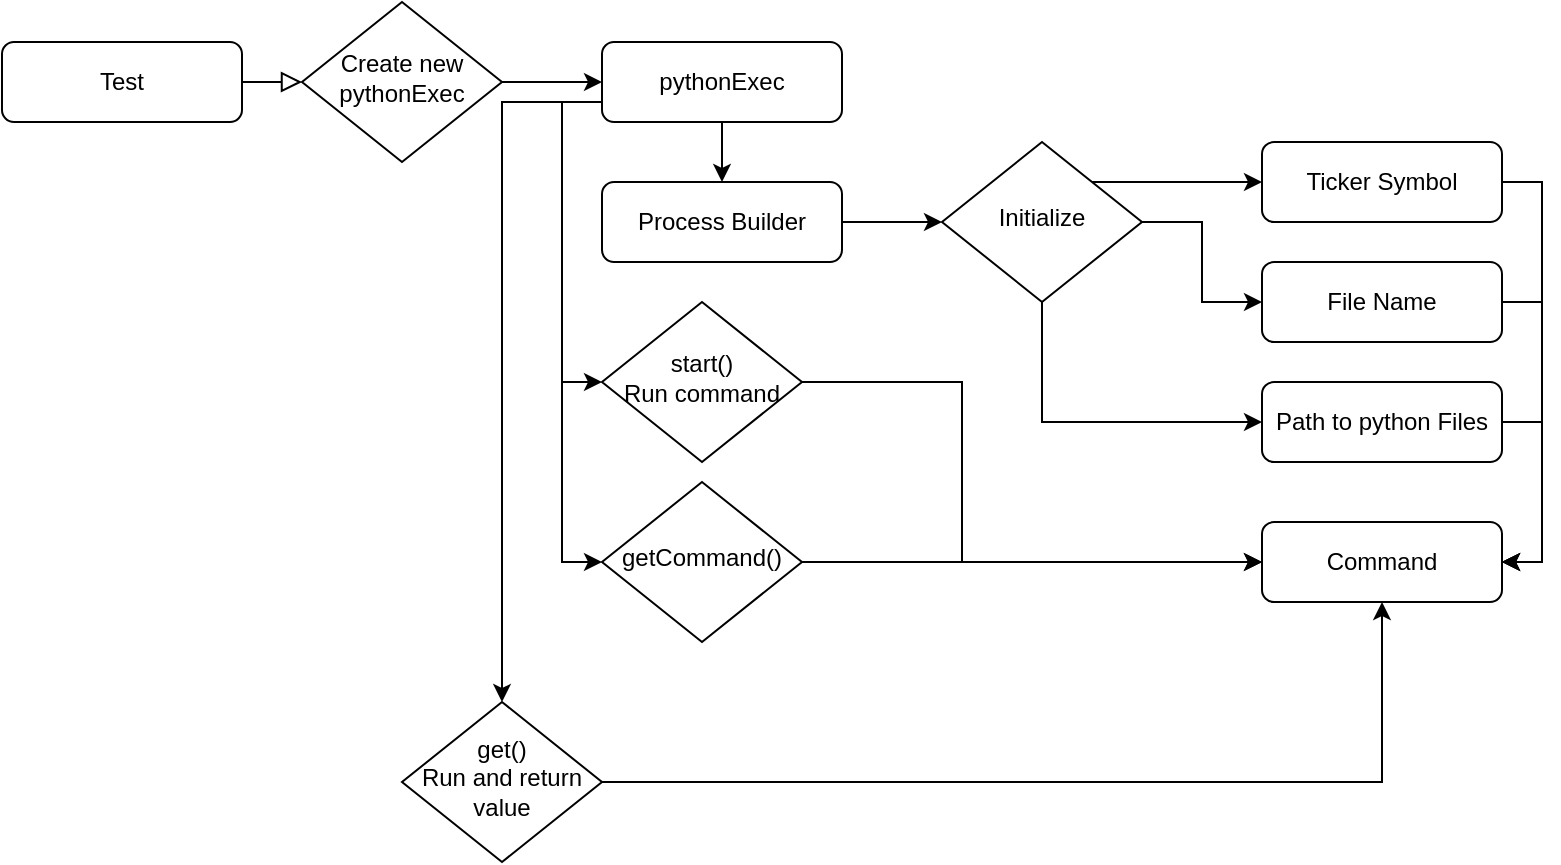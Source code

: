 <mxfile version="24.7.5">
  <diagram id="C5RBs43oDa-KdzZeNtuy" name="Page-1">
    <mxGraphModel dx="994" dy="772" grid="1" gridSize="10" guides="1" tooltips="1" connect="1" arrows="1" fold="1" page="1" pageScale="1" pageWidth="827" pageHeight="1169" math="0" shadow="0">
      <root>
        <mxCell id="WIyWlLk6GJQsqaUBKTNV-0" />
        <mxCell id="WIyWlLk6GJQsqaUBKTNV-1" parent="WIyWlLk6GJQsqaUBKTNV-0" />
        <mxCell id="WIyWlLk6GJQsqaUBKTNV-2" value="" style="rounded=0;html=1;jettySize=auto;orthogonalLoop=1;fontSize=11;endArrow=block;endFill=0;endSize=8;strokeWidth=1;shadow=0;labelBackgroundColor=none;edgeStyle=orthogonalEdgeStyle;" parent="WIyWlLk6GJQsqaUBKTNV-1" source="WIyWlLk6GJQsqaUBKTNV-3" target="WIyWlLk6GJQsqaUBKTNV-6" edge="1">
          <mxGeometry relative="1" as="geometry" />
        </mxCell>
        <mxCell id="WIyWlLk6GJQsqaUBKTNV-3" value="Test" style="rounded=1;whiteSpace=wrap;html=1;fontSize=12;glass=0;strokeWidth=1;shadow=0;" parent="WIyWlLk6GJQsqaUBKTNV-1" vertex="1">
          <mxGeometry x="20" y="80" width="120" height="40" as="geometry" />
        </mxCell>
        <mxCell id="TahtTGDkMacQVxlP-3br-21" style="edgeStyle=orthogonalEdgeStyle;rounded=0;orthogonalLoop=1;jettySize=auto;html=1;exitX=1;exitY=0.5;exitDx=0;exitDy=0;entryX=0;entryY=0.5;entryDx=0;entryDy=0;" edge="1" parent="WIyWlLk6GJQsqaUBKTNV-1" source="WIyWlLk6GJQsqaUBKTNV-6" target="TahtTGDkMacQVxlP-3br-20">
          <mxGeometry relative="1" as="geometry" />
        </mxCell>
        <mxCell id="WIyWlLk6GJQsqaUBKTNV-6" value="Create new&lt;div&gt;pythonExec&lt;/div&gt;" style="rhombus;whiteSpace=wrap;html=1;shadow=0;fontFamily=Helvetica;fontSize=12;align=center;strokeWidth=1;spacing=6;spacingTop=-4;" parent="WIyWlLk6GJQsqaUBKTNV-1" vertex="1">
          <mxGeometry x="170" y="60" width="100" height="80" as="geometry" />
        </mxCell>
        <mxCell id="TahtTGDkMacQVxlP-3br-3" style="edgeStyle=orthogonalEdgeStyle;rounded=0;orthogonalLoop=1;jettySize=auto;html=1;exitX=1;exitY=0.5;exitDx=0;exitDy=0;entryX=0;entryY=0.5;entryDx=0;entryDy=0;" edge="1" parent="WIyWlLk6GJQsqaUBKTNV-1" source="WIyWlLk6GJQsqaUBKTNV-7" target="TahtTGDkMacQVxlP-3br-5">
          <mxGeometry relative="1" as="geometry">
            <mxPoint x="490.0" y="210.069" as="targetPoint" />
          </mxGeometry>
        </mxCell>
        <mxCell id="WIyWlLk6GJQsqaUBKTNV-7" value="Process Builder" style="rounded=1;whiteSpace=wrap;html=1;fontSize=12;glass=0;strokeWidth=1;shadow=0;" parent="WIyWlLk6GJQsqaUBKTNV-1" vertex="1">
          <mxGeometry x="320" y="150" width="120" height="40" as="geometry" />
        </mxCell>
        <mxCell id="TahtTGDkMacQVxlP-3br-29" style="edgeStyle=orthogonalEdgeStyle;rounded=0;orthogonalLoop=1;jettySize=auto;html=1;exitX=1;exitY=0.5;exitDx=0;exitDy=0;entryX=0.5;entryY=1;entryDx=0;entryDy=0;" edge="1" parent="WIyWlLk6GJQsqaUBKTNV-1" source="WIyWlLk6GJQsqaUBKTNV-10" target="TahtTGDkMacQVxlP-3br-17">
          <mxGeometry relative="1" as="geometry" />
        </mxCell>
        <mxCell id="WIyWlLk6GJQsqaUBKTNV-10" value="get()&lt;div&gt;Run and return&lt;/div&gt;&lt;div&gt;value&lt;/div&gt;" style="rhombus;whiteSpace=wrap;html=1;shadow=0;fontFamily=Helvetica;fontSize=12;align=center;strokeWidth=1;spacing=6;spacingTop=-4;" parent="WIyWlLk6GJQsqaUBKTNV-1" vertex="1">
          <mxGeometry x="220" y="410" width="100" height="80" as="geometry" />
        </mxCell>
        <mxCell id="TahtTGDkMacQVxlP-3br-15" style="edgeStyle=orthogonalEdgeStyle;rounded=0;orthogonalLoop=1;jettySize=auto;html=1;exitX=1;exitY=0.5;exitDx=0;exitDy=0;entryX=1;entryY=0.5;entryDx=0;entryDy=0;" edge="1" parent="WIyWlLk6GJQsqaUBKTNV-1" source="TahtTGDkMacQVxlP-3br-4" target="TahtTGDkMacQVxlP-3br-17">
          <mxGeometry relative="1" as="geometry">
            <mxPoint x="780.0" y="370" as="targetPoint" />
          </mxGeometry>
        </mxCell>
        <mxCell id="TahtTGDkMacQVxlP-3br-4" value="File Name" style="rounded=1;whiteSpace=wrap;html=1;fontSize=12;glass=0;strokeWidth=1;shadow=0;" vertex="1" parent="WIyWlLk6GJQsqaUBKTNV-1">
          <mxGeometry x="650" y="190" width="120" height="40" as="geometry" />
        </mxCell>
        <mxCell id="TahtTGDkMacQVxlP-3br-6" style="edgeStyle=orthogonalEdgeStyle;rounded=0;orthogonalLoop=1;jettySize=auto;html=1;exitX=1;exitY=0.5;exitDx=0;exitDy=0;entryX=0;entryY=0.5;entryDx=0;entryDy=0;" edge="1" parent="WIyWlLk6GJQsqaUBKTNV-1" source="TahtTGDkMacQVxlP-3br-5" target="TahtTGDkMacQVxlP-3br-4">
          <mxGeometry relative="1" as="geometry" />
        </mxCell>
        <mxCell id="TahtTGDkMacQVxlP-3br-10" style="edgeStyle=orthogonalEdgeStyle;rounded=0;orthogonalLoop=1;jettySize=auto;html=1;exitX=1;exitY=0;exitDx=0;exitDy=0;entryX=0;entryY=0.5;entryDx=0;entryDy=0;" edge="1" parent="WIyWlLk6GJQsqaUBKTNV-1" source="TahtTGDkMacQVxlP-3br-5" target="TahtTGDkMacQVxlP-3br-11">
          <mxGeometry relative="1" as="geometry">
            <mxPoint x="630.0" y="150.0" as="targetPoint" />
          </mxGeometry>
        </mxCell>
        <mxCell id="TahtTGDkMacQVxlP-3br-12" style="edgeStyle=orthogonalEdgeStyle;rounded=0;orthogonalLoop=1;jettySize=auto;html=1;exitX=0.5;exitY=1;exitDx=0;exitDy=0;entryX=0;entryY=0.5;entryDx=0;entryDy=0;" edge="1" parent="WIyWlLk6GJQsqaUBKTNV-1" source="TahtTGDkMacQVxlP-3br-5" target="TahtTGDkMacQVxlP-3br-13">
          <mxGeometry relative="1" as="geometry">
            <mxPoint x="630.0" y="290" as="targetPoint" />
          </mxGeometry>
        </mxCell>
        <mxCell id="TahtTGDkMacQVxlP-3br-5" value="Initialize" style="rhombus;whiteSpace=wrap;html=1;shadow=0;fontFamily=Helvetica;fontSize=12;align=center;strokeWidth=1;spacing=6;spacingTop=-4;" vertex="1" parent="WIyWlLk6GJQsqaUBKTNV-1">
          <mxGeometry x="490" y="130" width="100" height="80" as="geometry" />
        </mxCell>
        <mxCell id="TahtTGDkMacQVxlP-3br-18" style="edgeStyle=orthogonalEdgeStyle;rounded=0;orthogonalLoop=1;jettySize=auto;html=1;exitX=1;exitY=0.5;exitDx=0;exitDy=0;entryX=0;entryY=0.5;entryDx=0;entryDy=0;" edge="1" parent="WIyWlLk6GJQsqaUBKTNV-1" source="TahtTGDkMacQVxlP-3br-7" target="TahtTGDkMacQVxlP-3br-17">
          <mxGeometry relative="1" as="geometry">
            <Array as="points">
              <mxPoint x="500" y="250" />
              <mxPoint x="500" y="340" />
            </Array>
          </mxGeometry>
        </mxCell>
        <mxCell id="TahtTGDkMacQVxlP-3br-7" value="start()&lt;div&gt;Run command&lt;/div&gt;" style="rhombus;whiteSpace=wrap;html=1;shadow=0;fontFamily=Helvetica;fontSize=12;align=center;strokeWidth=1;spacing=6;spacingTop=-4;" vertex="1" parent="WIyWlLk6GJQsqaUBKTNV-1">
          <mxGeometry x="320" y="210" width="100" height="80" as="geometry" />
        </mxCell>
        <mxCell id="TahtTGDkMacQVxlP-3br-14" style="edgeStyle=orthogonalEdgeStyle;rounded=0;orthogonalLoop=1;jettySize=auto;html=1;exitX=1;exitY=0.5;exitDx=0;exitDy=0;entryX=1;entryY=0.5;entryDx=0;entryDy=0;" edge="1" parent="WIyWlLk6GJQsqaUBKTNV-1" source="TahtTGDkMacQVxlP-3br-11" target="TahtTGDkMacQVxlP-3br-17">
          <mxGeometry relative="1" as="geometry">
            <mxPoint x="800.0" y="380" as="targetPoint" />
          </mxGeometry>
        </mxCell>
        <mxCell id="TahtTGDkMacQVxlP-3br-11" value="Ticker Symbol" style="rounded=1;whiteSpace=wrap;html=1;fontSize=12;glass=0;strokeWidth=1;shadow=0;" vertex="1" parent="WIyWlLk6GJQsqaUBKTNV-1">
          <mxGeometry x="650" y="130" width="120" height="40" as="geometry" />
        </mxCell>
        <mxCell id="TahtTGDkMacQVxlP-3br-16" style="edgeStyle=orthogonalEdgeStyle;rounded=0;orthogonalLoop=1;jettySize=auto;html=1;exitX=1;exitY=0.5;exitDx=0;exitDy=0;entryX=1;entryY=0.5;entryDx=0;entryDy=0;" edge="1" parent="WIyWlLk6GJQsqaUBKTNV-1" source="TahtTGDkMacQVxlP-3br-13" target="TahtTGDkMacQVxlP-3br-17">
          <mxGeometry relative="1" as="geometry">
            <mxPoint x="750.0" y="360" as="targetPoint" />
          </mxGeometry>
        </mxCell>
        <mxCell id="TahtTGDkMacQVxlP-3br-13" value="Path to python Files" style="rounded=1;whiteSpace=wrap;html=1;fontSize=12;glass=0;strokeWidth=1;shadow=0;" vertex="1" parent="WIyWlLk6GJQsqaUBKTNV-1">
          <mxGeometry x="650" y="250" width="120" height="40" as="geometry" />
        </mxCell>
        <mxCell id="TahtTGDkMacQVxlP-3br-17" value="Command" style="rounded=1;whiteSpace=wrap;html=1;fontSize=12;glass=0;strokeWidth=1;shadow=0;" vertex="1" parent="WIyWlLk6GJQsqaUBKTNV-1">
          <mxGeometry x="650" y="320" width="120" height="40" as="geometry" />
        </mxCell>
        <mxCell id="TahtTGDkMacQVxlP-3br-22" style="edgeStyle=orthogonalEdgeStyle;rounded=0;orthogonalLoop=1;jettySize=auto;html=1;exitX=0.5;exitY=1;exitDx=0;exitDy=0;entryX=0.5;entryY=0;entryDx=0;entryDy=0;" edge="1" parent="WIyWlLk6GJQsqaUBKTNV-1" source="TahtTGDkMacQVxlP-3br-20" target="WIyWlLk6GJQsqaUBKTNV-7">
          <mxGeometry relative="1" as="geometry" />
        </mxCell>
        <mxCell id="TahtTGDkMacQVxlP-3br-24" style="edgeStyle=orthogonalEdgeStyle;rounded=0;orthogonalLoop=1;jettySize=auto;html=1;exitX=0;exitY=0.75;exitDx=0;exitDy=0;entryX=0.5;entryY=0;entryDx=0;entryDy=0;" edge="1" parent="WIyWlLk6GJQsqaUBKTNV-1" source="TahtTGDkMacQVxlP-3br-20" target="WIyWlLk6GJQsqaUBKTNV-10">
          <mxGeometry relative="1" as="geometry">
            <mxPoint x="260" y="340" as="targetPoint" />
          </mxGeometry>
        </mxCell>
        <mxCell id="TahtTGDkMacQVxlP-3br-25" style="edgeStyle=orthogonalEdgeStyle;rounded=0;orthogonalLoop=1;jettySize=auto;html=1;exitX=0;exitY=0.75;exitDx=0;exitDy=0;entryX=0;entryY=0.5;entryDx=0;entryDy=0;" edge="1" parent="WIyWlLk6GJQsqaUBKTNV-1" source="TahtTGDkMacQVxlP-3br-20" target="TahtTGDkMacQVxlP-3br-7">
          <mxGeometry relative="1" as="geometry" />
        </mxCell>
        <mxCell id="TahtTGDkMacQVxlP-3br-26" style="edgeStyle=orthogonalEdgeStyle;rounded=0;orthogonalLoop=1;jettySize=auto;html=1;exitX=0;exitY=0.75;exitDx=0;exitDy=0;entryX=0;entryY=0.5;entryDx=0;entryDy=0;" edge="1" parent="WIyWlLk6GJQsqaUBKTNV-1" source="TahtTGDkMacQVxlP-3br-20" target="TahtTGDkMacQVxlP-3br-27">
          <mxGeometry relative="1" as="geometry">
            <mxPoint x="290" y="270" as="targetPoint" />
          </mxGeometry>
        </mxCell>
        <mxCell id="TahtTGDkMacQVxlP-3br-20" value="pythonExec" style="rounded=1;whiteSpace=wrap;html=1;fontSize=12;glass=0;strokeWidth=1;shadow=0;" vertex="1" parent="WIyWlLk6GJQsqaUBKTNV-1">
          <mxGeometry x="320" y="80" width="120" height="40" as="geometry" />
        </mxCell>
        <mxCell id="TahtTGDkMacQVxlP-3br-28" style="edgeStyle=orthogonalEdgeStyle;rounded=0;orthogonalLoop=1;jettySize=auto;html=1;exitX=1;exitY=0.5;exitDx=0;exitDy=0;entryX=0;entryY=0.5;entryDx=0;entryDy=0;" edge="1" parent="WIyWlLk6GJQsqaUBKTNV-1" source="TahtTGDkMacQVxlP-3br-27" target="TahtTGDkMacQVxlP-3br-17">
          <mxGeometry relative="1" as="geometry" />
        </mxCell>
        <mxCell id="TahtTGDkMacQVxlP-3br-27" value="getCommand()" style="rhombus;whiteSpace=wrap;html=1;shadow=0;fontFamily=Helvetica;fontSize=12;align=center;strokeWidth=1;spacing=6;spacingTop=-4;" vertex="1" parent="WIyWlLk6GJQsqaUBKTNV-1">
          <mxGeometry x="320" y="300" width="100" height="80" as="geometry" />
        </mxCell>
      </root>
    </mxGraphModel>
  </diagram>
</mxfile>
